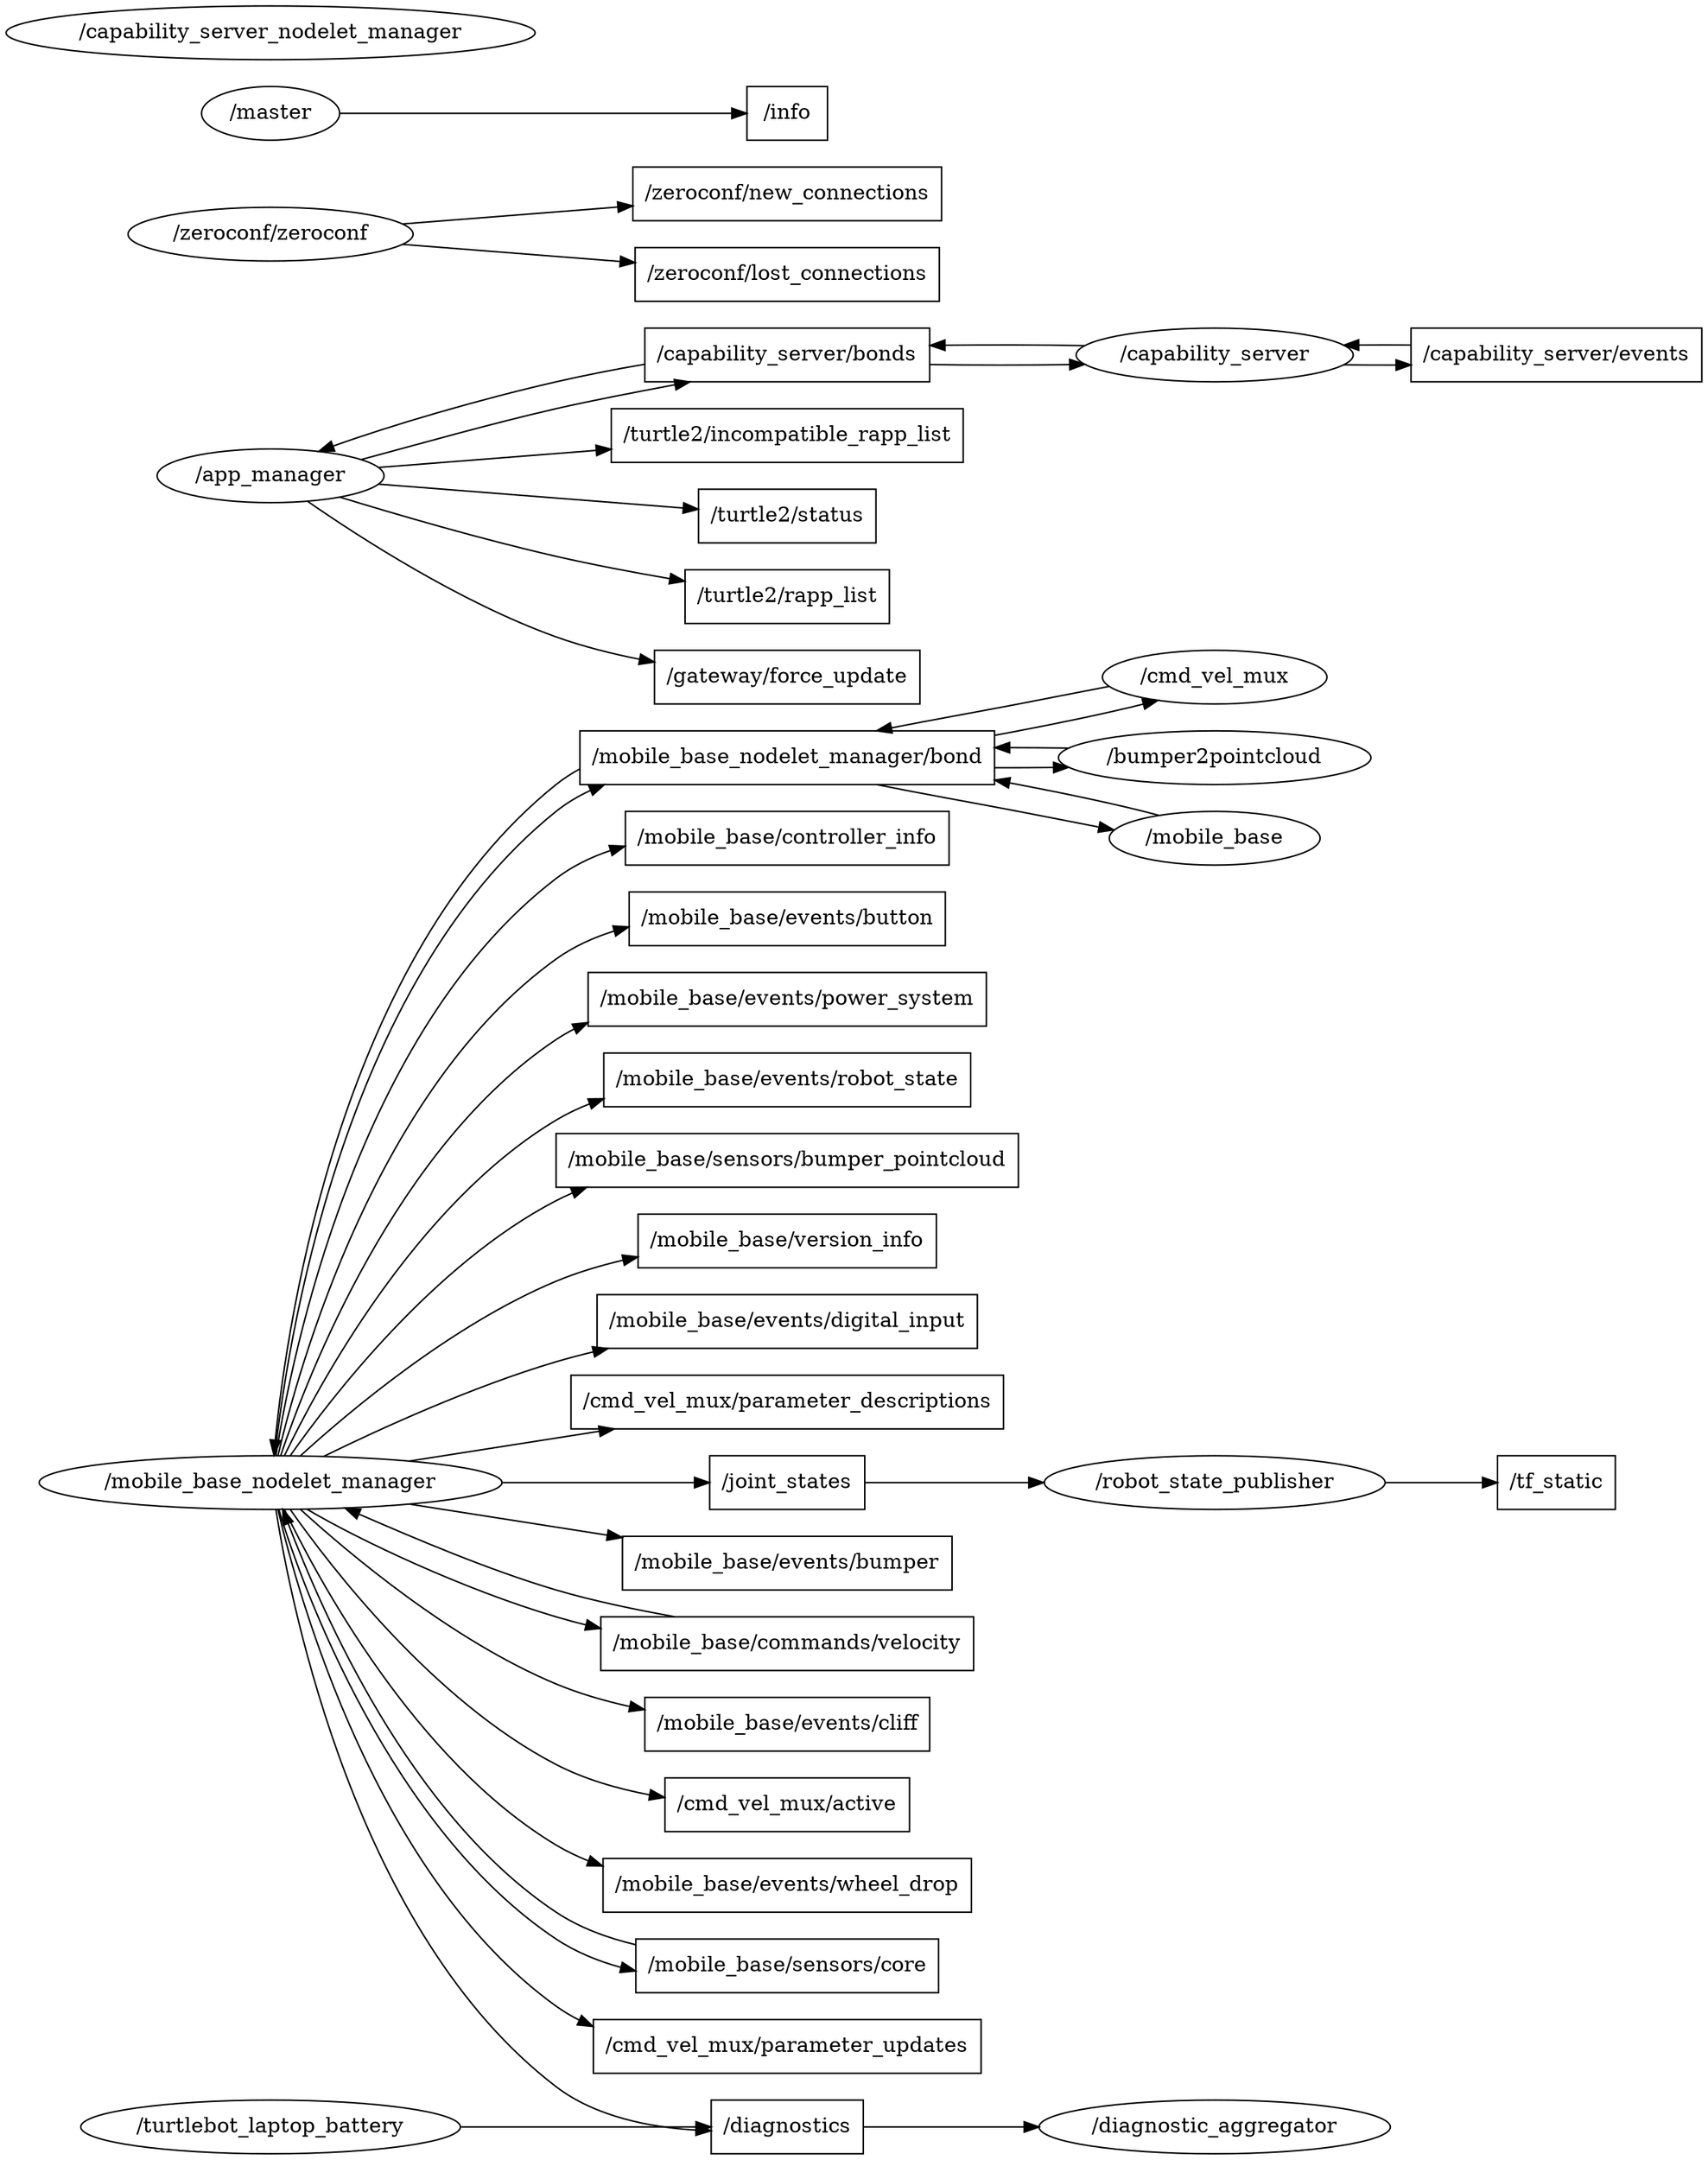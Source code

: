 digraph graphname {
	graph [bb="0,0,898,1440",
		compound=True,
		rank=same,
		rankdir=LR,
		ranksep=0.2
	];
	node [label="\N"];
	t__mobile_base_controller_info	 [URL=topic_3A_mobile_base_controller_info,
		height=0.5,
		label="/mobile_base/controller_info",
		pos="414,774",
		shape=box,
		width=2.4167];
	t__mobile_base_events_button	 [URL=topic_3A_mobile_base_events_button,
		height=0.5,
		label="/mobile_base/events/button",
		pos="414,720",
		shape=box,
		width=2.3056];
	t__turtle2_incompatible_rapp_list	 [URL=topic_3A_turtle2_incompatible_rapp_list,
		height=0.5,
		label="/turtle2/incompatible_rapp_list",
		pos="414,1152",
		shape=box,
		width=2.5694];
	t__turtle2_status	 [URL=topic_3A_turtle2_status,
		height=0.5,
		label="/turtle2/status",
		pos="414,1098",
		shape=box,
		width=1.25];
	t__capability_server_bonds	 [URL=topic_3A_capability_server_bonds,
		height=0.5,
		label="/capability_server/bonds",
		pos="414,1206",
		shape=box,
		width=2.0694];
	n__capability_server	 [URL=_capability_server,
		height=0.5,
		label="/capability_server",
		pos="641,1206",
		shape=ellipse,
		width=2.0401];
	t__capability_server_bonds -> n__capability_server	 [penwidth=1,
		pos="e,571.88,1199.7 488.67,1199.6 512.11,1199.2 538.11,1199.1 561.85,1199.5"];
	n__app_manager	 [URL=_app_manager,
		height=0.5,
		label="/app_manager",
		pos="139,1125",
		shape=ellipse,
		width=1.6971];
	t__capability_server_bonds -> n__app_manager	 [penwidth=1,
		pos="e,164.98,1141.3 339.37,1199.9 323.65,1196.5 307.2,1192.4 292,1188 250.96,1176.2 204.88,1159.3 174.32,1145.6"];
	t__tf_static	 [URL=topic_3A_tf_static,
		height=0.5,
		label="/tf_static",
		pos="822,342",
		shape=box,
		width=0.88889];
	t__mobile_base_events_power_system	 [URL=topic_3A_mobile_base_events_power_system,
		height=0.5,
		label="/mobile_base/events/power_system",
		pos="414,666",
		shape=box,
		width=2.9167];
	t__mobile_base_nodelet_manager_bond	 [URL=topic_3A_mobile_base_nodelet_manager_bond,
		height=0.5,
		label="/mobile_base_nodelet_manager/bond",
		pos="414,936",
		shape=box,
		width=3.0694];
	n__cmd_vel_mux	 [URL=_cmd_vel_mux,
		height=0.5,
		label="/cmd_vel_mux",
		pos="641,990",
		shape=ellipse,
		width=1.7873];
	t__mobile_base_nodelet_manager_bond -> n__cmd_vel_mux	 [penwidth=1,
		pos="e,609.58,974.19 524.52,951.27 528.4,952.18 532.23,953.09 536,954 557.16,959.1 580.63,965.16 599.91,971.1"];
	n__bumper2pointcloud	 [URL=_bumper2pointcloud,
		height=0.5,
		label="/bumper2pointcloud",
		pos="641,936",
		shape=ellipse,
		width=2.2929];
	t__mobile_base_nodelet_manager_bond -> n__bumper2pointcloud	 [penwidth=1,
		pos="e,563.85,929.57 524.53,929.25 534.3,929.24 544.1,929.29 553.63,929.41"];
	n__mobile_base	 [URL=_mobile_base,
		height=0.5,
		label="/mobile_base",
		pos="641,882",
		shape=ellipse,
		width=1.6068];
	t__mobile_base_nodelet_manager_bond -> n__mobile_base	 [penwidth=1,
		pos="e,586.11,887.76 461.05,918 483.67,912.16 511.31,905.96 536,900 549.01,896.86 562.89,893.36 576.13,890.15"];
	n__mobile_base_nodelet_manager	 [URL=_mobile_base_nodelet_manager,
		height=0.5,
		label="/mobile_base_nodelet_manager",
		pos="139,558",
		shape=ellipse,
		width=3.4303];
	t__mobile_base_nodelet_manager_bond -> n__mobile_base_nodelet_manager	 [penwidth=1,
		pos="e,141.68,576.25 303.39,925.96 299.39,923.59 295.57,920.95 292,918 186.09,830.44 152.09,655.1 142.94,586.34"];
	t__mobile_base_events_robot_state	 [URL=topic_3A_mobile_base_events_robot_state,
		height=0.5,
		label="/mobile_base/events/robot_state",
		pos="414,612",
		shape=box,
		width=2.6528];
	t__mobile_base_sensors_bumper_pointcloud	 [URL=topic_3A_mobile_base_sensors_bumper_pointcloud,
		height=0.5,
		label="/mobile_base/sensors/bumper_pointcloud",
		pos="414,558",
		shape=box,
		width=3.375];
	t__mobile_base_version_info	 [URL=topic_3A_mobile_base_version_info,
		height=0.5,
		label="/mobile_base/version_info",
		pos="414,504",
		shape=box,
		width=2.2361];
	t__mobile_base_events_digital_input	 [URL=topic_3A_mobile_base_events_digital_input,
		height=0.5,
		label="/mobile_base/events/digital_input",
		pos="414,450",
		shape=box,
		width=2.7778];
	t__cmd_vel_mux_parameter_descriptions	 [URL=topic_3A_cmd_vel_mux_parameter_descriptions,
		height=0.5,
		label="/cmd_vel_mux/parameter_descriptions",
		pos="414,396",
		shape=box,
		width=3.1944];
	t__joint_states	 [URL=topic_3A_joint_states,
		height=0.5,
		label="/joint_states",
		pos="414,342",
		shape=box,
		width=1.1389];
	n__robot_state_publisher	 [URL=_robot_state_publisher,
		height=0.5,
		label="/robot_state_publisher",
		pos="641,342",
		shape=ellipse,
		width=2.4734];
	t__joint_states -> n__robot_state_publisher	 [penwidth=1,
		pos="e,551.63,342 455.23,342 479.3,342 511.04,342 541.4,342"];
	t__mobile_base_events_bumper	 [URL=topic_3A_mobile_base_events_bumper,
		height=0.5,
		label="/mobile_base/events/bumper",
		pos="414,288",
		shape=box,
		width=2.4028];
	t__mobile_base_commands_velocity	 [URL=topic_3A_mobile_base_commands_velocity,
		height=0.5,
		label="/mobile_base/commands/velocity",
		pos="414,882",
		shape=box,
		width=2.7778];
	t__mobile_base_commands_velocity -> n__mobile_base_nodelet_manager	 [penwidth=1,
		pos="e,142.87,576.22 313.88,876.73 306.06,873.34 298.64,869.14 292,864 199.09,792.1 157.99,647.7 144.92,586.34"];
	t__zeroconf_new_connections	 [URL=topic_3A_zeroconf_new_connections,
		height=0.5,
		label="/zeroconf/new_connections",
		pos="414,1314",
		shape=box,
		width=2.2917];
	t__mobile_base_events_cliff	 [URL=topic_3A_mobile_base_events_cliff,
		height=0.5,
		label="/mobile_base/events/cliff",
		pos="414,234",
		shape=box,
		width=2.1389];
	t__turtle2_rapp_list	 [URL=topic_3A_turtle2_rapp_list,
		height=0.5,
		label="/turtle2/rapp_list",
		pos="414,1044",
		shape=box,
		width=1.4861];
	t__diagnostics	 [URL=topic_3A_diagnostics,
		height=0.5,
		label="/diagnostics",
		pos="414,18",
		shape=box,
		width=1.125];
	n__diagnostic_aggregator	 [URL=_diagnostic_aggregator,
		height=0.5,
		label="/diagnostic_aggregator",
		pos="641,18",
		shape=ellipse,
		width=2.5276];
	t__diagnostics -> n__diagnostic_aggregator	 [penwidth=1,
		pos="e,549.83,18 454.71,18 478.4,18 509.63,18 539.69,18"];
	t__capability_server_events	 [URL=topic_3A_capability_server_events,
		height=0.5,
		label="/capability_server/events",
		pos="822,1206",
		shape=box,
		width=2.1111];
	t__capability_server_events -> n__capability_server	 [penwidth=1,
		pos="e,709.42,1212.6 745.85,1212.7 737.16,1212.8 728.28,1212.8 719.56,1212.7"];
	t__cmd_vel_mux_active	 [URL=topic_3A_cmd_vel_mux_active,
		height=0.5,
		label="/cmd_vel_mux/active",
		pos="414,180",
		shape=box,
		width=1.875];
	t__mobile_base_events_wheel_drop	 [URL=topic_3A_mobile_base_events_wheel_drop,
		height=0.5,
		label="/mobile_base/events/wheel_drop",
		pos="414,126",
		shape=box,
		width=2.7083];
	t__gateway_force_update	 [URL=topic_3A_gateway_force_update,
		height=0.5,
		label="/gateway/force_update",
		pos="414,990",
		shape=box,
		width=1.9444];
	t__info	 [URL=topic_3A_info,
		height=0.5,
		label="/info",
		pos="414,1368",
		shape=box,
		width=0.75];
	t__mobile_base_sensors_core	 [URL=topic_3A_mobile_base_sensors_core,
		height=0.5,
		label="/mobile_base/sensors/core",
		pos="414,828",
		shape=box,
		width=2.2222];
	t__mobile_base_sensors_core -> n__mobile_base_nodelet_manager	 [penwidth=1,
		pos="e,144.49,576.23 333.99,828.63 319.13,824.75 304.39,818.76 292,810 211.64,753.15 164.71,639.07 147.53,585.99"];
	t__cmd_vel_mux_parameter_updates	 [URL=topic_3A_cmd_vel_mux_parameter_updates,
		height=0.5,
		label="/cmd_vel_mux/parameter_updates",
		pos="414,72",
		shape=box,
		width=2.8611];
	t__zeroconf_lost_connections	 [URL=topic_3A_zeroconf_lost_connections,
		height=0.5,
		label="/zeroconf/lost_connections",
		pos="414,1260",
		shape=box,
		width=2.25];
	n__cmd_vel_mux -> t__mobile_base_nodelet_manager_bond	 [penwidth=1,
		pos="e,461.05,954 581.24,983.08 566.49,979.55 550.69,975.54 536,972 514.78,966.88 491.39,961.58 470.87,956.49"];
	n__robot_state_publisher -> t__tf_static	 [penwidth=1,
		pos="e,789.69,342 730.19,342 747.37,342 764.62,342 779.4,342"];
	n__capability_server_nodelet_manager	 [URL=_capability_server_nodelet_manager,
		height=0.5,
		label="/capability_server_nodelet_manager",
		pos="139,1422",
		shape=ellipse,
		width=3.8635];
	n__bumper2pointcloud -> t__mobile_base_nodelet_manager_bond	 [penwidth=1,
		pos="e,524.53,942.75 563.85,942.43 554.45,942.6 544.67,942.7 534.82,942.74"];
	n__mobile_base -> t__mobile_base_nodelet_manager_bond	 [penwidth=1,
		pos="e,524.52,920.73 610.48,897.51 589.7,904.48 561.21,911.92 536,918 535.53,918.11 535.06,918.23 534.58,918.34"];
	n__zeroconf_zeroconf	 [URL=_zeroconf_zeroconf,
		height=0.5,
		label="/zeroconf/zeroconf",
		pos="139,1287",
		shape=ellipse,
		width=2.1484];
	n__zeroconf_zeroconf -> t__zeroconf_new_connections	 [penwidth=1,
		pos="e,331.02,1305.9 210.66,1294 244.31,1297.3 284.97,1301.3 321,1304.9"];
	n__zeroconf_zeroconf -> t__zeroconf_lost_connections	 [penwidth=1,
		pos="e,332.99,1267.9 210.66,1280 244.88,1276.6 286.37,1272.5 322.85,1268.9"];
	n__master	 [URL=_master,
		height=0.5,
		label="/master",
		pos="139,1368",
		shape=ellipse,
		width=1.0291];
	n__master -> t__info	 [penwidth=1,
		pos="e,386.83,1368 176.25,1368 228.49,1368 324.4,1368 376.68,1368"];
	n__turtlebot_laptop_battery	 [URL=_turtlebot_laptop_battery,
		height=0.5,
		label="/turtlebot_laptop_battery",
		pos="139,18",
		shape=ellipse,
		width=2.7261];
	n__turtlebot_laptop_battery -> t__diagnostics	 [penwidth=1,
		pos="e,373.35,18 237.4,18 279.87,18 327.85,18 362.91,18"];
	n__mobile_base_nodelet_manager -> t__mobile_base_controller_info	 [penwidth=1,
		pos="e,326.84,762.36 149.12,576.22 169.26,614.43 221.39,703.07 292,747 299.78,751.84 308.33,755.82 317.16,759.09"];
	n__mobile_base_nodelet_manager -> t__mobile_base_events_button	 [penwidth=1,
		pos="e,330.96,707.63 154.77,576.05 179.8,605.38 233.56,663.1 292,693 301.15,697.68 311.09,701.55 321.22,704.76"];
	n__mobile_base_nodelet_manager -> t__mobile_base_events_power_system	 [penwidth=1,
		pos="e,320.09,647.97 167.51,575.6 197.17,593.87 246.29,622.08 292,639 297.89,641.18 304.02,643.22 310.24,645.11"];
	n__mobile_base_nodelet_manager -> t__mobile_base_nodelet_manager_bond	 [penwidth=1,
		pos="e,325.09,917.91 142.67,576.1 151.41,633.58 185.03,811.57 292,900 299.07,905.84 307.13,910.49 315.66,914.21"];
	n__mobile_base_nodelet_manager -> t__mobile_base_events_robot_state	 [penwidth=1,
		pos="e,321.81,593.96 213.16,572.47 243.43,578.46 279.05,585.5 311.76,591.97"];
	n__mobile_base_nodelet_manager -> t__mobile_base_sensors_bumper_pointcloud	 [penwidth=1,
		pos="e,292.38,558 262.53,558 269.04,558 275.59,558 282.13,558"];
	n__mobile_base_nodelet_manager -> t__mobile_base_version_info	 [penwidth=1,
		pos="e,333.4,519.74 213.16,543.53 247.09,536.82 287.72,528.78 323.46,521.71"];
	n__mobile_base_nodelet_manager -> t__mobile_base_events_digital_input	 [penwidth=1,
		pos="e,320.09,468.03 167.51,540.4 197.17,522.13 246.29,493.92 292,477 297.89,474.82 304.02,472.78 310.24,470.89"];
	n__mobile_base_nodelet_manager -> t__cmd_vel_mux_parameter_descriptions	 [penwidth=1,
		pos="e,312.85,414.07 154.77,539.95 179.8,510.62 233.56,452.9 292,423 295.72,421.1 299.57,419.33 303.51,417.68"];
	n__mobile_base_nodelet_manager -> t__joint_states	 [penwidth=1,
		pos="e,372.88,344.24 149.12,539.78 169.26,501.57 221.39,412.93 292,369 313.17,355.83 339.96,349.05 362.95,345.57"];
	n__mobile_base_nodelet_manager -> t__mobile_base_events_bumper	 [penwidth=1,
		pos="e,327.36,298.13 145.78,539.92 161.35,494.3 208.72,373.91 292,315 299.82,309.46 308.59,305.04 317.73,301.5"];
	n__mobile_base_nodelet_manager -> t__mobile_base_commands_velocity	 [penwidth=1,
		pos="e,327.41,863.98 144.61,576.01 157.32,627.31 198.33,773.5 292,846 299.79,852.03 308.66,856.76 317.97,860.53"];
	n__mobile_base_nodelet_manager -> t__mobile_base_events_cliff	 [penwidth=1,
		pos="e,336.85,240.42 143.64,539.89 155.15,487.61 195.81,335.45 292,261 302.31,253.02 314.51,247.31 327.14,243.23"];
	n__mobile_base_nodelet_manager -> t__diagnostics	 [penwidth=1,
		pos="e,373.41,17.001 139.33,539.71 137.69,465.62 141.95,185.1 292,45 311,27.263 338.99,20.251 363.27,17.793"];
	n__mobile_base_nodelet_manager -> t__cmd_vel_mux_active	 [penwidth=1,
		pos="e,346.44,183.51 142.14,539.66 150,481.13 182.73,297.34 292,207 304.64,196.55 320.47,189.93 336.48,185.78"];
	n__mobile_base_nodelet_manager -> t__mobile_base_events_wheel_drop	 [penwidth=1,
		pos="e,316.5,137.97 140.98,539.67 145.42,475.58 169.3,259.68 292,153 296.63,148.97 301.73,145.51 307.14,142.53"];
	n__mobile_base_nodelet_manager -> t__mobile_base_sensors_core	 [penwidth=1,
		pos="e,333.99,811.01 147.49,576.17 164.63,620.85 211.56,735.1 292,792 301.68,798.85 312.79,804 324.28,807.95"];
	n__mobile_base_nodelet_manager -> t__cmd_vel_mux_parameter_updates	 [penwidth=1,
		pos="e,310.95,86.179 140.06,539.73 141.35,470.55 155.66,222.32 292,99 295.19,96.117 298.61,93.519 302.22,91.18"];
	n__capability_server -> t__capability_server_bonds	 [penwidth=1,
		pos="e,488.67,1212.4 571.88,1212.3 548.88,1212.8 522.93,1212.9 498.86,1212.6"];
	n__capability_server -> t__capability_server_events	 [penwidth=1,
		pos="e,745.85,1199.3 709.42,1199.4 717.96,1199.3 726.8,1199.2 735.58,1199.3"];
	n__app_manager -> t__turtle2_incompatible_rapp_list	 [penwidth=1,
		pos="e,321.46,1142.9 197.23,1130.7 230.24,1133.9 272.72,1138.1 311.24,1141.9"];
	n__app_manager -> t__turtle2_status	 [penwidth=1,
		pos="e,368.87,1102.4 197.23,1119.3 244.76,1114.6 311.92,1108 358.64,1103.4"];
	n__app_manager -> t__capability_server_bonds	 [penwidth=1,
		pos="e,362.91,1188 187.77,1135.9 217.47,1145.8 256.61,1159.8 292,1170 311.73,1175.7 333.55,1180.9 353.17,1185.6"];
	n__app_manager -> t__turtle2_rapp_list	 [penwidth=1,
		pos="e,360.24,1054.3 176.45,1110.6 206.99,1098.9 251.9,1082.5 292,1071 310.76,1065.6 331.41,1060.6 350.27,1056.5"];
	n__app_manager -> t__gateway_force_update	 [penwidth=1,
		pos="e,343.96,1000.4 159.07,1107.6 186.43,1083.5 239.35,1040.4 292,1017 305.18,1011.1 319.76,1006.5 334.09,1002.8"];
}
